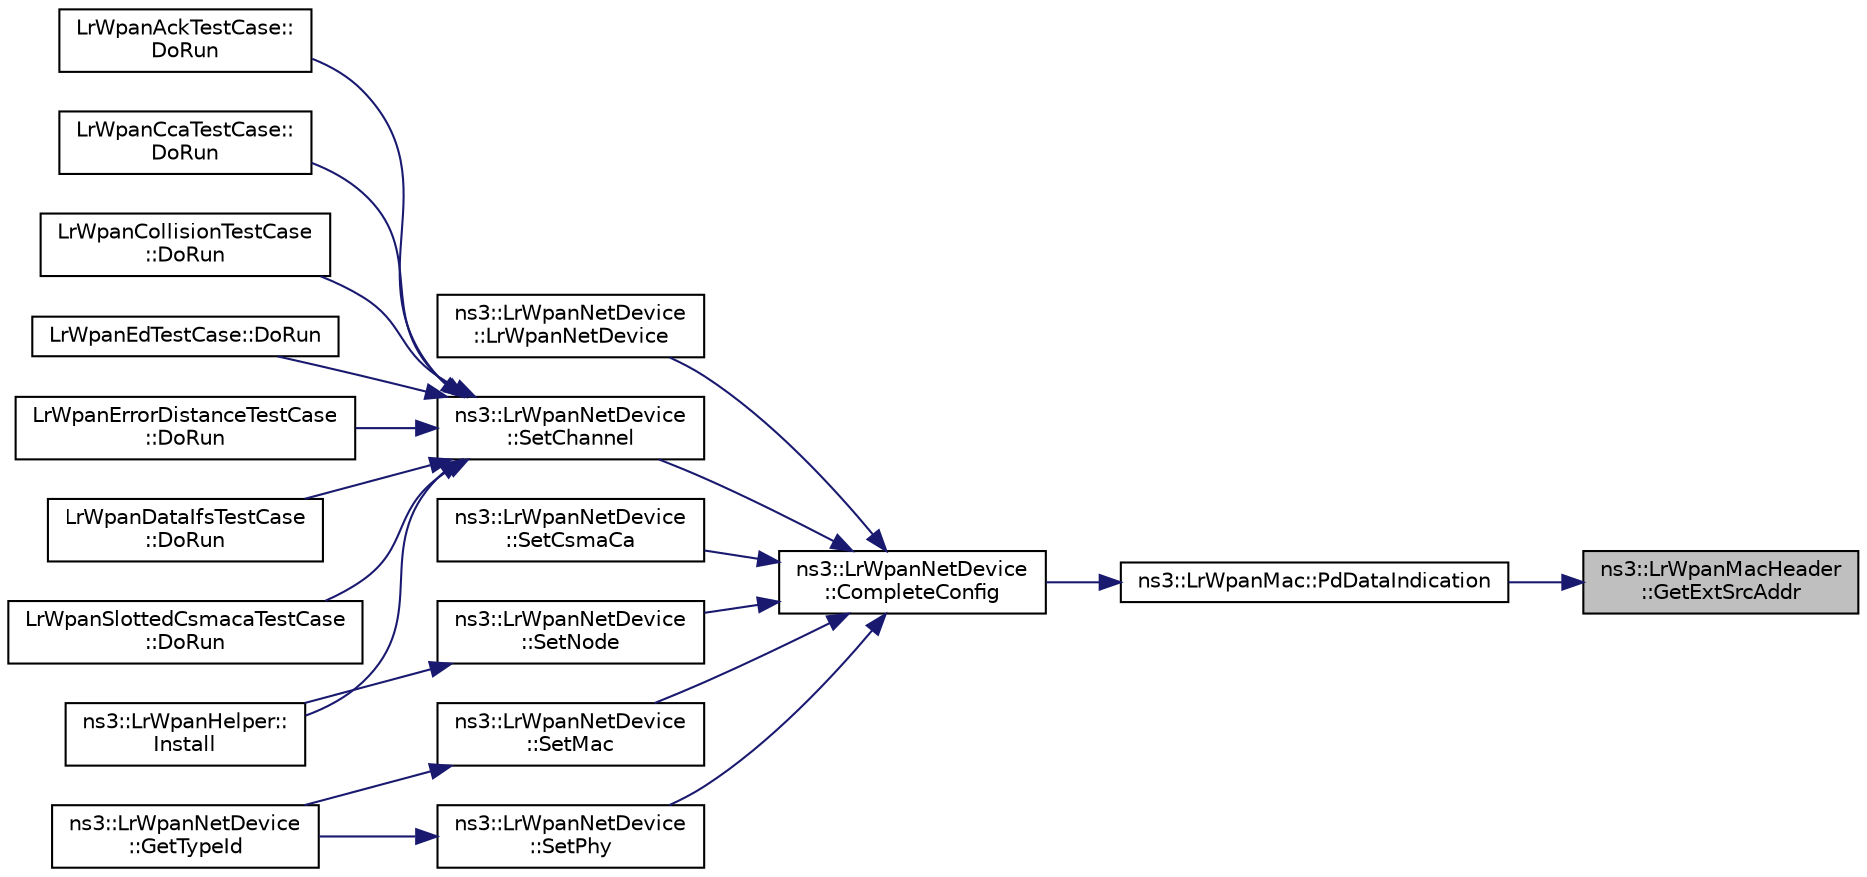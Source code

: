 digraph "ns3::LrWpanMacHeader::GetExtSrcAddr"
{
 // LATEX_PDF_SIZE
  edge [fontname="Helvetica",fontsize="10",labelfontname="Helvetica",labelfontsize="10"];
  node [fontname="Helvetica",fontsize="10",shape=record];
  rankdir="RL";
  Node1 [label="ns3::LrWpanMacHeader\l::GetExtSrcAddr",height=0.2,width=0.4,color="black", fillcolor="grey75", style="filled", fontcolor="black",tooltip="Get the Source Extended address."];
  Node1 -> Node2 [dir="back",color="midnightblue",fontsize="10",style="solid",fontname="Helvetica"];
  Node2 [label="ns3::LrWpanMac::PdDataIndication",height=0.2,width=0.4,color="black", fillcolor="white", style="filled",URL="$classns3_1_1_lr_wpan_mac.html#a71139cc1bd26ab1c0a9c2e7791631389",tooltip="IEEE 802.15.4-2006 section 6.2.1.3 PD-DATA.indication Indicates the transfer of an MPDU from PHY to M..."];
  Node2 -> Node3 [dir="back",color="midnightblue",fontsize="10",style="solid",fontname="Helvetica"];
  Node3 [label="ns3::LrWpanNetDevice\l::CompleteConfig",height=0.2,width=0.4,color="black", fillcolor="white", style="filled",URL="$classns3_1_1_lr_wpan_net_device.html#a2851594198a88409d0a25401e9c61997",tooltip="Configure PHY, MAC and CSMA/CA."];
  Node3 -> Node4 [dir="back",color="midnightblue",fontsize="10",style="solid",fontname="Helvetica"];
  Node4 [label="ns3::LrWpanNetDevice\l::LrWpanNetDevice",height=0.2,width=0.4,color="black", fillcolor="white", style="filled",URL="$classns3_1_1_lr_wpan_net_device.html#a13831cf68e3c1a3e052509e3e2dd2266",tooltip=" "];
  Node3 -> Node5 [dir="back",color="midnightblue",fontsize="10",style="solid",fontname="Helvetica"];
  Node5 [label="ns3::LrWpanNetDevice\l::SetChannel",height=0.2,width=0.4,color="black", fillcolor="white", style="filled",URL="$classns3_1_1_lr_wpan_net_device.html#a3a16a06be6078dcc9b54d705bf8bc98a",tooltip="Set the channel to which the NetDevice, and therefore the PHY, should be attached to."];
  Node5 -> Node6 [dir="back",color="midnightblue",fontsize="10",style="solid",fontname="Helvetica"];
  Node6 [label="LrWpanAckTestCase::\lDoRun",height=0.2,width=0.4,color="black", fillcolor="white", style="filled",URL="$class_lr_wpan_ack_test_case.html#a44ec9b782ae2c74d8fa2a25d696833e9",tooltip="Implementation to actually run this TestCase."];
  Node5 -> Node7 [dir="back",color="midnightblue",fontsize="10",style="solid",fontname="Helvetica"];
  Node7 [label="LrWpanCcaTestCase::\lDoRun",height=0.2,width=0.4,color="black", fillcolor="white", style="filled",URL="$class_lr_wpan_cca_test_case.html#a3e2872a3bd57d754a2bdb613437e18a8",tooltip="Implementation to actually run this TestCase."];
  Node5 -> Node8 [dir="back",color="midnightblue",fontsize="10",style="solid",fontname="Helvetica"];
  Node8 [label="LrWpanCollisionTestCase\l::DoRun",height=0.2,width=0.4,color="black", fillcolor="white", style="filled",URL="$class_lr_wpan_collision_test_case.html#adc8f2378868d9eb3aba9b538897d85d2",tooltip="Implementation to actually run this TestCase."];
  Node5 -> Node9 [dir="back",color="midnightblue",fontsize="10",style="solid",fontname="Helvetica"];
  Node9 [label="LrWpanEdTestCase::DoRun",height=0.2,width=0.4,color="black", fillcolor="white", style="filled",URL="$class_lr_wpan_ed_test_case.html#a432fdebeb0336845350d0b96834ceea4",tooltip="Implementation to actually run this TestCase."];
  Node5 -> Node10 [dir="back",color="midnightblue",fontsize="10",style="solid",fontname="Helvetica"];
  Node10 [label="LrWpanErrorDistanceTestCase\l::DoRun",height=0.2,width=0.4,color="black", fillcolor="white", style="filled",URL="$class_lr_wpan_error_distance_test_case.html#a4f63a2ed4dcf517ae2a593497774b254",tooltip="Implementation to actually run this TestCase."];
  Node5 -> Node11 [dir="back",color="midnightblue",fontsize="10",style="solid",fontname="Helvetica"];
  Node11 [label="LrWpanDataIfsTestCase\l::DoRun",height=0.2,width=0.4,color="black", fillcolor="white", style="filled",URL="$class_lr_wpan_data_ifs_test_case.html#ac017286378536f1822d5b5ffbb6faa07",tooltip="Implementation to actually run this TestCase."];
  Node5 -> Node12 [dir="back",color="midnightblue",fontsize="10",style="solid",fontname="Helvetica"];
  Node12 [label="LrWpanSlottedCsmacaTestCase\l::DoRun",height=0.2,width=0.4,color="black", fillcolor="white", style="filled",URL="$class_lr_wpan_slotted_csmaca_test_case.html#af513cbd5b3e73576d41b4a72a709ee7d",tooltip="Implementation to actually run this TestCase."];
  Node5 -> Node13 [dir="back",color="midnightblue",fontsize="10",style="solid",fontname="Helvetica"];
  Node13 [label="ns3::LrWpanHelper::\lInstall",height=0.2,width=0.4,color="black", fillcolor="white", style="filled",URL="$classns3_1_1_lr_wpan_helper.html#a7863b7b79168f747197faf479e4951fe",tooltip="Install a LrWpanNetDevice and the associated structures (e.g., channel) in the nodes."];
  Node3 -> Node14 [dir="back",color="midnightblue",fontsize="10",style="solid",fontname="Helvetica"];
  Node14 [label="ns3::LrWpanNetDevice\l::SetCsmaCa",height=0.2,width=0.4,color="black", fillcolor="white", style="filled",URL="$classns3_1_1_lr_wpan_net_device.html#a36bff9613507b175c91c3493b923e41c",tooltip="Set the CSMA/CA implementation to be used by the MAC and this NetDevice."];
  Node3 -> Node15 [dir="back",color="midnightblue",fontsize="10",style="solid",fontname="Helvetica"];
  Node15 [label="ns3::LrWpanNetDevice\l::SetMac",height=0.2,width=0.4,color="black", fillcolor="white", style="filled",URL="$classns3_1_1_lr_wpan_net_device.html#aa36a97b6898c9b5b2dd4f6d956eda590",tooltip="Set the MAC to be used by this NetDevice."];
  Node15 -> Node16 [dir="back",color="midnightblue",fontsize="10",style="solid",fontname="Helvetica"];
  Node16 [label="ns3::LrWpanNetDevice\l::GetTypeId",height=0.2,width=0.4,color="black", fillcolor="white", style="filled",URL="$classns3_1_1_lr_wpan_net_device.html#acef1e5cfc71b10c0de1f57657fff2d44",tooltip="Get the type ID."];
  Node3 -> Node17 [dir="back",color="midnightblue",fontsize="10",style="solid",fontname="Helvetica"];
  Node17 [label="ns3::LrWpanNetDevice\l::SetNode",height=0.2,width=0.4,color="black", fillcolor="white", style="filled",URL="$classns3_1_1_lr_wpan_net_device.html#a1eaad99ee6281913a727ba92b2b1cc2d",tooltip=" "];
  Node17 -> Node13 [dir="back",color="midnightblue",fontsize="10",style="solid",fontname="Helvetica"];
  Node3 -> Node18 [dir="back",color="midnightblue",fontsize="10",style="solid",fontname="Helvetica"];
  Node18 [label="ns3::LrWpanNetDevice\l::SetPhy",height=0.2,width=0.4,color="black", fillcolor="white", style="filled",URL="$classns3_1_1_lr_wpan_net_device.html#a521c26ef227a41d835ee5ee6ed783480",tooltip="Set the PHY to be used by the MAC and this NetDevice."];
  Node18 -> Node16 [dir="back",color="midnightblue",fontsize="10",style="solid",fontname="Helvetica"];
}
